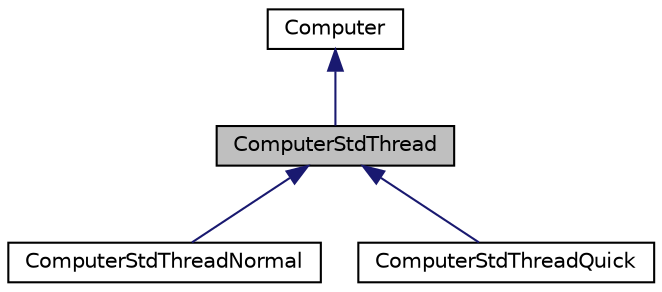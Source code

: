 digraph "ComputerStdThread"
{
  edge [fontname="Helvetica",fontsize="10",labelfontname="Helvetica",labelfontsize="10"];
  node [fontname="Helvetica",fontsize="10",shape=record];
  Node1 [label="ComputerStdThread",height=0.2,width=0.4,color="black", fillcolor="grey75", style="filled", fontcolor="black"];
  Node2 -> Node1 [dir="back",color="midnightblue",fontsize="10",style="solid",fontname="Helvetica"];
  Node2 [label="Computer",height=0.2,width=0.4,color="black", fillcolor="white", style="filled",URL="$classComputer.html"];
  Node1 -> Node3 [dir="back",color="midnightblue",fontsize="10",style="solid",fontname="Helvetica"];
  Node3 [label="ComputerStdThreadNormal",height=0.2,width=0.4,color="black", fillcolor="white", style="filled",URL="$classComputerStdThreadNormal.html"];
  Node1 -> Node4 [dir="back",color="midnightblue",fontsize="10",style="solid",fontname="Helvetica"];
  Node4 [label="ComputerStdThreadQuick",height=0.2,width=0.4,color="black", fillcolor="white", style="filled",URL="$classComputerStdThreadQuick.html"];
}
